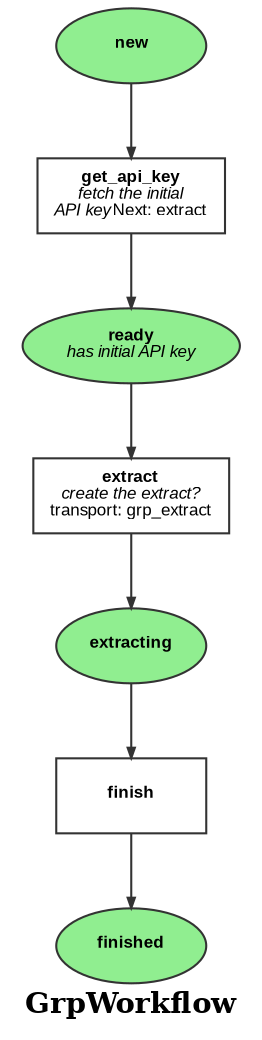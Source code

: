 digraph workflow {
  ratio="compress" rankdir="TB" label=<<B>GrpWorkflow</B>>
  node [fontsize="8" fontname="Arial" color="#333333" fillcolor="lightgreen" fixedsize="false" width="1"];
  edge [fontsize="7" fontname="Arial" color="#333333" arrowhead="normal" arrowsize="0.5"];

  place_new [label=<<B>new</B>>, shape=oval fillcolor="lightgreen" style="filled"];
  place_ready [label=<<B>ready</B><BR/><I>has initial API key</I>>, shape=oval fillcolor="lightgreen" style="filled"];
  place_extracting [label=<<B>extracting</B>>, shape=oval fillcolor="lightgreen" style="filled"];
  place_finished [label=<<B>finished</B>>, shape=oval fillcolor="lightgreen" style="filled"];
  transition_0 [label=<<B>get_api_key</B><BR/><I>fetch the initial<BR/>API key</I>Next: extract>, shape="box" regular=""];
  transition_1 [label=<<B>extract</B><BR/><I>create the extract?</I><BR/>transport: grp_extract>, shape="box" regular=""];
  transition_2 [label=<<B>finish</B>>, shape="box" regular=""];
  place_new -> transition_0 [style="solid", comment="new"];
  transition_0 -> place_ready [style="solid"];
  place_ready -> transition_1 [style="solid", comment="ready"];
  transition_1 -> place_extracting [style="solid"];
  place_extracting -> transition_2 [style="solid", comment="extracting"];
  transition_2 -> place_finished [style="solid"];
}
